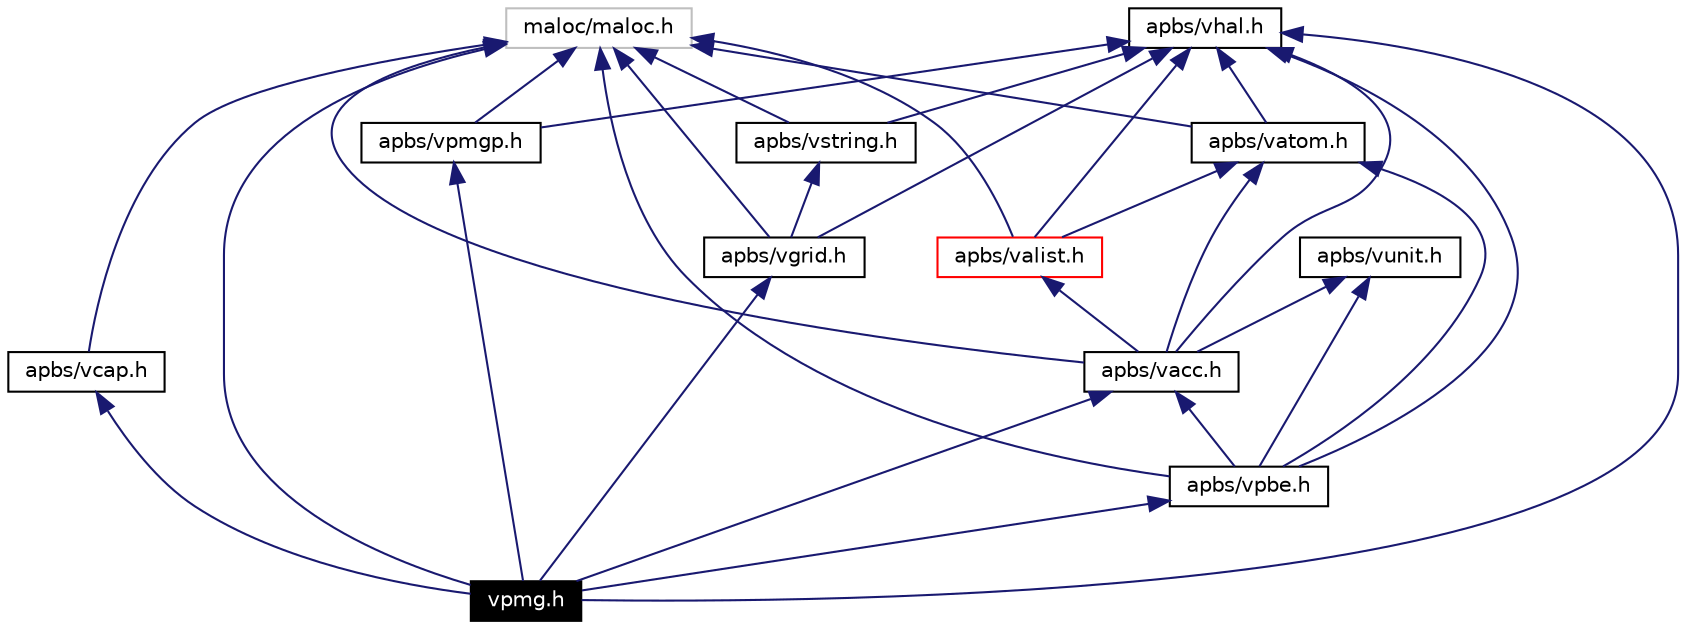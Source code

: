 digraph inheritance
{
  Node283 [shape="box",label="vpmg.h",fontsize=10,height=0.2,width=0.4,fontname="Helvetica",color="black",style="filled" fontcolor="white"];
  Node284 -> Node283 [dir=back,color="midnightblue",fontsize=10,style="solid",fontname="Helvetica"];
  Node284 [shape="box",label="maloc/maloc.h",fontsize=10,height=0.2,width=0.4,fontname="Helvetica",color="grey75"];
  Node285 -> Node283 [dir=back,color="midnightblue",fontsize=10,style="solid",fontname="Helvetica"];
  Node285 [shape="box",label="apbs/vhal.h",fontsize=10,height=0.2,width=0.4,fontname="Helvetica",color="black",URL="$vhal_8h.html"];
  Node286 -> Node283 [dir=back,color="midnightblue",fontsize=10,style="solid",fontname="Helvetica"];
  Node286 [shape="box",label="apbs/vpmgp.h",fontsize=10,height=0.2,width=0.4,fontname="Helvetica",color="black",URL="$vpmgp_8h.html"];
  Node284 -> Node286 [dir=back,color="midnightblue",fontsize=10,style="solid",fontname="Helvetica"];
  Node285 -> Node286 [dir=back,color="midnightblue",fontsize=10,style="solid",fontname="Helvetica"];
  Node287 -> Node283 [dir=back,color="midnightblue",fontsize=10,style="solid",fontname="Helvetica"];
  Node287 [shape="box",label="apbs/vacc.h",fontsize=10,height=0.2,width=0.4,fontname="Helvetica",color="black",URL="$vacc_8h.html"];
  Node284 -> Node287 [dir=back,color="midnightblue",fontsize=10,style="solid",fontname="Helvetica"];
  Node285 -> Node287 [dir=back,color="midnightblue",fontsize=10,style="solid",fontname="Helvetica"];
  Node288 -> Node287 [dir=back,color="midnightblue",fontsize=10,style="solid",fontname="Helvetica"];
  Node288 [shape="box",label="apbs/valist.h",fontsize=10,height=0.2,width=0.4,fontname="Helvetica",color="red",URL="$valist_8h.html"];
  Node284 -> Node288 [dir=back,color="midnightblue",fontsize=10,style="solid",fontname="Helvetica"];
  Node285 -> Node288 [dir=back,color="midnightblue",fontsize=10,style="solid",fontname="Helvetica"];
  Node289 -> Node288 [dir=back,color="midnightblue",fontsize=10,style="solid",fontname="Helvetica"];
  Node289 [shape="box",label="apbs/vatom.h",fontsize=10,height=0.2,width=0.4,fontname="Helvetica",color="black",URL="$vatom_8h.html"];
  Node284 -> Node289 [dir=back,color="midnightblue",fontsize=10,style="solid",fontname="Helvetica"];
  Node285 -> Node289 [dir=back,color="midnightblue",fontsize=10,style="solid",fontname="Helvetica"];
  Node289 -> Node287 [dir=back,color="midnightblue",fontsize=10,style="solid",fontname="Helvetica"];
  Node291 -> Node287 [dir=back,color="midnightblue",fontsize=10,style="solid",fontname="Helvetica"];
  Node291 [shape="box",label="apbs/vunit.h",fontsize=10,height=0.2,width=0.4,fontname="Helvetica",color="black",URL="$vunit_8h.html"];
  Node293 -> Node283 [dir=back,color="midnightblue",fontsize=10,style="solid",fontname="Helvetica"];
  Node293 [shape="box",label="apbs/vcap.h",fontsize=10,height=0.2,width=0.4,fontname="Helvetica",color="black",URL="$vcap_8h.html"];
  Node284 -> Node293 [dir=back,color="midnightblue",fontsize=10,style="solid",fontname="Helvetica"];
  Node294 -> Node283 [dir=back,color="midnightblue",fontsize=10,style="solid",fontname="Helvetica"];
  Node294 [shape="box",label="apbs/vpbe.h",fontsize=10,height=0.2,width=0.4,fontname="Helvetica",color="black",URL="$vpbe_8h.html"];
  Node284 -> Node294 [dir=back,color="midnightblue",fontsize=10,style="solid",fontname="Helvetica"];
  Node285 -> Node294 [dir=back,color="midnightblue",fontsize=10,style="solid",fontname="Helvetica"];
  Node291 -> Node294 [dir=back,color="midnightblue",fontsize=10,style="solid",fontname="Helvetica"];
  Node289 -> Node294 [dir=back,color="midnightblue",fontsize=10,style="solid",fontname="Helvetica"];
  Node287 -> Node294 [dir=back,color="midnightblue",fontsize=10,style="solid",fontname="Helvetica"];
  Node295 -> Node283 [dir=back,color="midnightblue",fontsize=10,style="solid",fontname="Helvetica"];
  Node295 [shape="box",label="apbs/vgrid.h",fontsize=10,height=0.2,width=0.4,fontname="Helvetica",color="black",URL="$vgrid_8h.html"];
  Node284 -> Node295 [dir=back,color="midnightblue",fontsize=10,style="solid",fontname="Helvetica"];
  Node285 -> Node295 [dir=back,color="midnightblue",fontsize=10,style="solid",fontname="Helvetica"];
  Node292 -> Node295 [dir=back,color="midnightblue",fontsize=10,style="solid",fontname="Helvetica"];
  Node292 [shape="box",label="apbs/vstring.h",fontsize=10,height=0.2,width=0.4,fontname="Helvetica",color="black",URL="$vstring_8h.html"];
  Node284 -> Node292 [dir=back,color="midnightblue",fontsize=10,style="solid",fontname="Helvetica"];
  Node285 -> Node292 [dir=back,color="midnightblue",fontsize=10,style="solid",fontname="Helvetica"];
}
